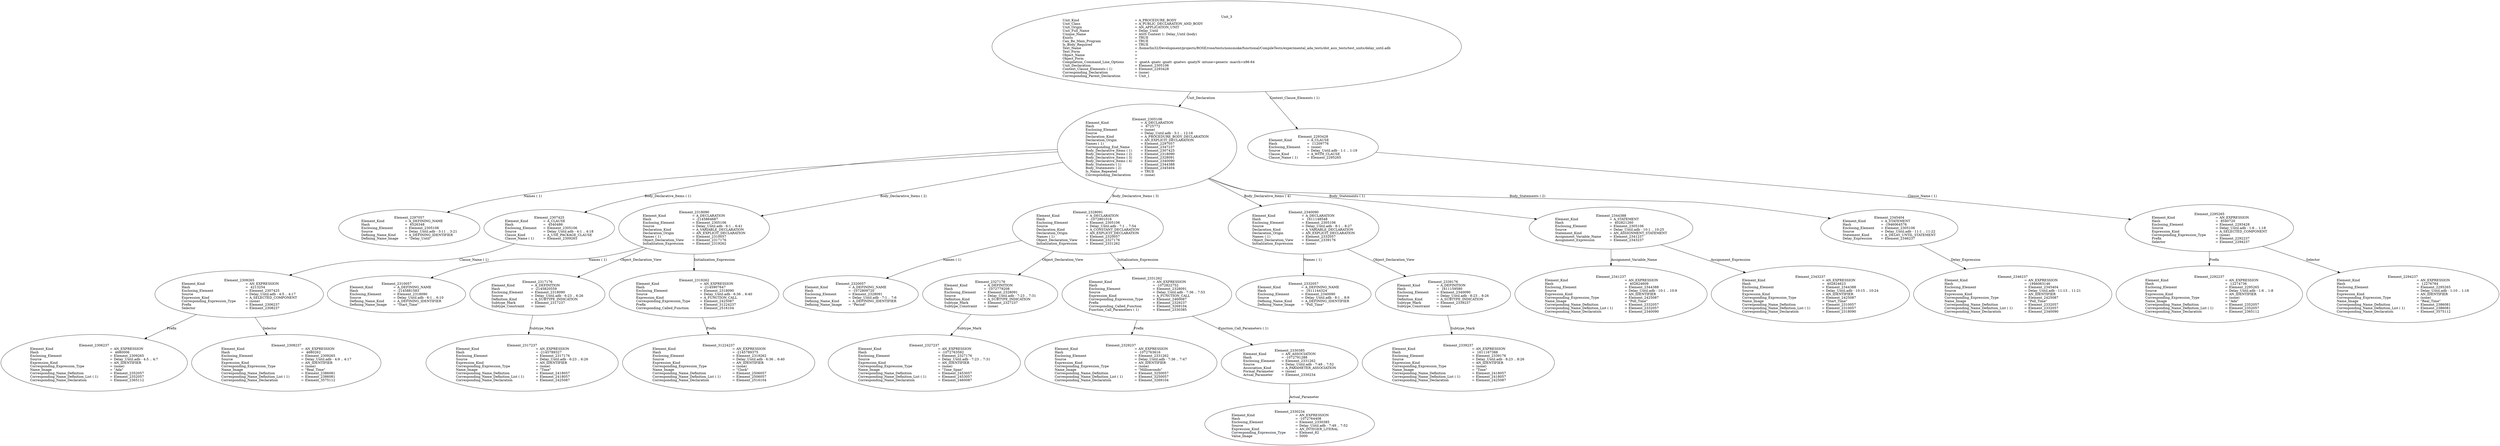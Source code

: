 digraph "/home/lin32/Development/projects/ROSE/build/autotool-default-ada-support/tests/nonsmoke/functional/CompileTests/experimental_ada_tests/dot_asis_tests/obj/delay_until.adt" {
  Unit_3 -> Element_2305106
      [ label=Unit_Declaration ];
  Unit_3 -> Element_2293428
      [ label="Context_Clause_Elements ( 1)" ];
  Unit_3
      [ label=<<TABLE BORDER="0" CELLBORDER="0" CELLSPACING="0" CELLPADDING="0"> 
          <TR><TD COLSPAN="3">Unit_3</TD></TR>
          <TR><TD ALIGN="LEFT">Unit_Kind   </TD><TD> = </TD><TD ALIGN="LEFT">A_PROCEDURE_BODY</TD></TR>
          <TR><TD ALIGN="LEFT">Unit_Class   </TD><TD> = </TD><TD ALIGN="LEFT">A_PUBLIC_DECLARATION_AND_BODY</TD></TR>
          <TR><TD ALIGN="LEFT">Unit_Origin   </TD><TD> = </TD><TD ALIGN="LEFT">AN_APPLICATION_UNIT</TD></TR>
          <TR><TD ALIGN="LEFT">Unit_Full_Name    </TD><TD> = </TD><TD ALIGN="LEFT">Delay_Until</TD></TR>
          <TR><TD ALIGN="LEFT">Unique_Name   </TD><TD> = </TD><TD ALIGN="LEFT">ASIS Context 1: Delay_Until (body)</TD></TR>
          <TR><TD ALIGN="LEFT">Exists  </TD><TD> = </TD><TD ALIGN="LEFT">TRUE</TD></TR>
          <TR><TD ALIGN="LEFT">Can_Be_Main_Program     </TD><TD> = </TD><TD ALIGN="LEFT">TRUE</TD></TR>
          <TR><TD ALIGN="LEFT">Is_Body_Required     </TD><TD> = </TD><TD ALIGN="LEFT">TRUE</TD></TR>
          <TR><TD ALIGN="LEFT">Text_Name   </TD><TD> = </TD><TD ALIGN="LEFT">/home/lin32/Development/projects/ROSE/rose/tests/nonsmoke/functional/CompileTests/experimental_ada_tests/dot_asis_tests/test_units/delay_until.adb</TD></TR>
          <TR><TD ALIGN="LEFT">Text_Form   </TD><TD> = </TD><TD ALIGN="LEFT"></TD></TR>
          <TR><TD ALIGN="LEFT">Object_Name   </TD><TD> = </TD><TD ALIGN="LEFT"></TD></TR>
          <TR><TD ALIGN="LEFT">Object_Form   </TD><TD> = </TD><TD ALIGN="LEFT"></TD></TR>
          <TR><TD ALIGN="LEFT">Compilation_Command_Line_Options         </TD><TD> = </TD><TD ALIGN="LEFT">-gnatA -gnatc -gnatt -gnatws -gnatyN -mtune=generic -march=x86-64</TD></TR>
          <TR><TD ALIGN="LEFT">Unit_Declaration     </TD><TD> = </TD><TD ALIGN="LEFT">Element_2305106</TD></TR>
          <TR><TD ALIGN="LEFT">Context_Clause_Elements ( 1)        </TD><TD> = </TD><TD ALIGN="LEFT">Element_2293428</TD></TR>
          <TR><TD ALIGN="LEFT">Corresponding_Declaration       </TD><TD> = </TD><TD ALIGN="LEFT">(none)</TD></TR>
          <TR><TD ALIGN="LEFT">Corresponding_Parent_Declaration         </TD><TD> = </TD><TD ALIGN="LEFT">Unit_1</TD></TR>
          </TABLE>> ];
  Element_2293428 -> Element_2295265
      [ label="Clause_Name ( 1)" ];
  Element_2293428
      [ label=<<TABLE BORDER="0" CELLBORDER="0" CELLSPACING="0" CELLPADDING="0"> 
          <TR><TD COLSPAN="3">Element_2293428</TD></TR>
          <TR><TD ALIGN="LEFT">Element_Kind    </TD><TD> = </TD><TD ALIGN="LEFT">A_CLAUSE</TD></TR>
          <TR><TD ALIGN="LEFT">Hash  </TD><TD> = </TD><TD ALIGN="LEFT"> 11209776</TD></TR>
          <TR><TD ALIGN="LEFT">Enclosing_Element     </TD><TD> = </TD><TD ALIGN="LEFT">(none)</TD></TR>
          <TR><TD ALIGN="LEFT">Source  </TD><TD> = </TD><TD ALIGN="LEFT">Delay_Until.adb - 1:1 .. 1:19</TD></TR>
          <TR><TD ALIGN="LEFT">Clause_Kind   </TD><TD> = </TD><TD ALIGN="LEFT">A_WITH_CLAUSE</TD></TR>
          <TR><TD ALIGN="LEFT">Clause_Name ( 1)     </TD><TD> = </TD><TD ALIGN="LEFT">Element_2295265</TD></TR>
          </TABLE>> ];
  Element_2295265 -> Element_2292237
      [ label=Prefix ];
  Element_2295265 -> Element_2294237
      [ label=Selector ];
  Element_2295265
      [ label=<<TABLE BORDER="0" CELLBORDER="0" CELLSPACING="0" CELLPADDING="0"> 
          <TR><TD COLSPAN="3">Element_2295265</TD></TR>
          <TR><TD ALIGN="LEFT">Element_Kind    </TD><TD> = </TD><TD ALIGN="LEFT">AN_EXPRESSION</TD></TR>
          <TR><TD ALIGN="LEFT">Hash  </TD><TD> = </TD><TD ALIGN="LEFT"> 8540720</TD></TR>
          <TR><TD ALIGN="LEFT">Enclosing_Element     </TD><TD> = </TD><TD ALIGN="LEFT">Element_2293428</TD></TR>
          <TR><TD ALIGN="LEFT">Source  </TD><TD> = </TD><TD ALIGN="LEFT">Delay_Until.adb - 1:6 .. 1:18</TD></TR>
          <TR><TD ALIGN="LEFT">Expression_Kind    </TD><TD> = </TD><TD ALIGN="LEFT">A_SELECTED_COMPONENT</TD></TR>
          <TR><TD ALIGN="LEFT">Corresponding_Expression_Type        </TD><TD> = </TD><TD ALIGN="LEFT">(none)</TD></TR>
          <TR><TD ALIGN="LEFT">Prefix  </TD><TD> = </TD><TD ALIGN="LEFT">Element_2292237</TD></TR>
          <TR><TD ALIGN="LEFT">Selector   </TD><TD> = </TD><TD ALIGN="LEFT">Element_2294237</TD></TR>
          </TABLE>> ];
  Element_2292237
      [ label=<<TABLE BORDER="0" CELLBORDER="0" CELLSPACING="0" CELLPADDING="0"> 
          <TR><TD COLSPAN="3">Element_2292237</TD></TR>
          <TR><TD ALIGN="LEFT">Element_Kind    </TD><TD> = </TD><TD ALIGN="LEFT">AN_EXPRESSION</TD></TR>
          <TR><TD ALIGN="LEFT">Hash  </TD><TD> = </TD><TD ALIGN="LEFT"> 12274736</TD></TR>
          <TR><TD ALIGN="LEFT">Enclosing_Element     </TD><TD> = </TD><TD ALIGN="LEFT">Element_2295265</TD></TR>
          <TR><TD ALIGN="LEFT">Source  </TD><TD> = </TD><TD ALIGN="LEFT">Delay_Until.adb - 1:6 .. 1:8</TD></TR>
          <TR><TD ALIGN="LEFT">Expression_Kind    </TD><TD> = </TD><TD ALIGN="LEFT">AN_IDENTIFIER</TD></TR>
          <TR><TD ALIGN="LEFT">Corresponding_Expression_Type        </TD><TD> = </TD><TD ALIGN="LEFT">(none)</TD></TR>
          <TR><TD ALIGN="LEFT">Name_Image   </TD><TD> = </TD><TD ALIGN="LEFT">"Ada"</TD></TR>
          <TR><TD ALIGN="LEFT">Corresponding_Name_Definition        </TD><TD> = </TD><TD ALIGN="LEFT">Element_2352057</TD></TR>
          <TR><TD ALIGN="LEFT">Corresponding_Name_Definition_List ( 1)          </TD><TD> = </TD><TD ALIGN="LEFT">Element_2352057</TD></TR>
          <TR><TD ALIGN="LEFT">Corresponding_Name_Declaration        </TD><TD> = </TD><TD ALIGN="LEFT">Element_2365112</TD></TR>
          </TABLE>> ];
  Element_2294237
      [ label=<<TABLE BORDER="0" CELLBORDER="0" CELLSPACING="0" CELLPADDING="0"> 
          <TR><TD COLSPAN="3">Element_2294237</TD></TR>
          <TR><TD ALIGN="LEFT">Element_Kind    </TD><TD> = </TD><TD ALIGN="LEFT">AN_EXPRESSION</TD></TR>
          <TR><TD ALIGN="LEFT">Hash  </TD><TD> = </TD><TD ALIGN="LEFT"> 12276784</TD></TR>
          <TR><TD ALIGN="LEFT">Enclosing_Element     </TD><TD> = </TD><TD ALIGN="LEFT">Element_2295265</TD></TR>
          <TR><TD ALIGN="LEFT">Source  </TD><TD> = </TD><TD ALIGN="LEFT">Delay_Until.adb - 1:10 .. 1:18</TD></TR>
          <TR><TD ALIGN="LEFT">Expression_Kind    </TD><TD> = </TD><TD ALIGN="LEFT">AN_IDENTIFIER</TD></TR>
          <TR><TD ALIGN="LEFT">Corresponding_Expression_Type        </TD><TD> = </TD><TD ALIGN="LEFT">(none)</TD></TR>
          <TR><TD ALIGN="LEFT">Name_Image   </TD><TD> = </TD><TD ALIGN="LEFT">"Real_Time"</TD></TR>
          <TR><TD ALIGN="LEFT">Corresponding_Name_Definition        </TD><TD> = </TD><TD ALIGN="LEFT">Element_2386081</TD></TR>
          <TR><TD ALIGN="LEFT">Corresponding_Name_Definition_List ( 1)          </TD><TD> = </TD><TD ALIGN="LEFT">Element_2386081</TD></TR>
          <TR><TD ALIGN="LEFT">Corresponding_Name_Declaration        </TD><TD> = </TD><TD ALIGN="LEFT">Element_3575112</TD></TR>
          </TABLE>> ];
  Element_2305106 -> Element_2297057
      [ label="Names ( 1)" ];
  Element_2305106 -> Element_2307425
      [ label="Body_Declarative_Items ( 1)" ];
  Element_2305106 -> Element_2318090
      [ label="Body_Declarative_Items ( 2)" ];
  Element_2305106 -> Element_2328091
      [ label="Body_Declarative_Items ( 3)" ];
  Element_2305106 -> Element_2340090
      [ label="Body_Declarative_Items ( 4)" ];
  Element_2305106 -> Element_2344388
      [ label="Body_Statements ( 1)" ];
  Element_2305106 -> Element_2345404
      [ label="Body_Statements ( 2)" ];
  Element_2305106
      [ label=<<TABLE BORDER="0" CELLBORDER="0" CELLSPACING="0" CELLPADDING="0"> 
          <TR><TD COLSPAN="3">Element_2305106</TD></TR>
          <TR><TD ALIGN="LEFT">Element_Kind    </TD><TD> = </TD><TD ALIGN="LEFT">A_DECLARATION</TD></TR>
          <TR><TD ALIGN="LEFT">Hash  </TD><TD> = </TD><TD ALIGN="LEFT"> 6725772</TD></TR>
          <TR><TD ALIGN="LEFT">Enclosing_Element     </TD><TD> = </TD><TD ALIGN="LEFT">(none)</TD></TR>
          <TR><TD ALIGN="LEFT">Source  </TD><TD> = </TD><TD ALIGN="LEFT">Delay_Until.adb - 3:1 .. 12:16</TD></TR>
          <TR><TD ALIGN="LEFT">Declaration_Kind     </TD><TD> = </TD><TD ALIGN="LEFT">A_PROCEDURE_BODY_DECLARATION</TD></TR>
          <TR><TD ALIGN="LEFT">Declaration_Origin     </TD><TD> = </TD><TD ALIGN="LEFT">AN_EXPLICIT_DECLARATION</TD></TR>
          <TR><TD ALIGN="LEFT">Names ( 1)   </TD><TD> = </TD><TD ALIGN="LEFT">Element_2297057</TD></TR>
          <TR><TD ALIGN="LEFT">Corresponding_End_Name      </TD><TD> = </TD><TD ALIGN="LEFT">Element_2347237</TD></TR>
          <TR><TD ALIGN="LEFT">Body_Declarative_Items ( 1)       </TD><TD> = </TD><TD ALIGN="LEFT">Element_2307425</TD></TR>
          <TR><TD ALIGN="LEFT">Body_Declarative_Items ( 2)       </TD><TD> = </TD><TD ALIGN="LEFT">Element_2318090</TD></TR>
          <TR><TD ALIGN="LEFT">Body_Declarative_Items ( 3)       </TD><TD> = </TD><TD ALIGN="LEFT">Element_2328091</TD></TR>
          <TR><TD ALIGN="LEFT">Body_Declarative_Items ( 4)       </TD><TD> = </TD><TD ALIGN="LEFT">Element_2340090</TD></TR>
          <TR><TD ALIGN="LEFT">Body_Statements ( 1)      </TD><TD> = </TD><TD ALIGN="LEFT">Element_2344388</TD></TR>
          <TR><TD ALIGN="LEFT">Body_Statements ( 2)      </TD><TD> = </TD><TD ALIGN="LEFT">Element_2345404</TD></TR>
          <TR><TD ALIGN="LEFT">Is_Name_Repeated     </TD><TD> = </TD><TD ALIGN="LEFT">TRUE</TD></TR>
          <TR><TD ALIGN="LEFT">Corresponding_Declaration       </TD><TD> = </TD><TD ALIGN="LEFT">(none)</TD></TR>
          </TABLE>> ];
  Element_2297057
      [ label=<<TABLE BORDER="0" CELLBORDER="0" CELLSPACING="0" CELLPADDING="0"> 
          <TR><TD COLSPAN="3">Element_2297057</TD></TR>
          <TR><TD ALIGN="LEFT">Element_Kind    </TD><TD> = </TD><TD ALIGN="LEFT">A_DEFINING_NAME</TD></TR>
          <TR><TD ALIGN="LEFT">Hash  </TD><TD> = </TD><TD ALIGN="LEFT"> 6526348</TD></TR>
          <TR><TD ALIGN="LEFT">Enclosing_Element     </TD><TD> = </TD><TD ALIGN="LEFT">Element_2305106</TD></TR>
          <TR><TD ALIGN="LEFT">Source  </TD><TD> = </TD><TD ALIGN="LEFT">Delay_Until.adb - 3:11 .. 3:21</TD></TR>
          <TR><TD ALIGN="LEFT">Defining_Name_Kind     </TD><TD> = </TD><TD ALIGN="LEFT">A_DEFINING_IDENTIFIER</TD></TR>
          <TR><TD ALIGN="LEFT">Defining_Name_Image     </TD><TD> = </TD><TD ALIGN="LEFT">"Delay_Until"</TD></TR>
          </TABLE>> ];
  Element_2307425 -> Element_2309265
      [ label="Clause_Name ( 1)" ];
  Element_2307425
      [ label=<<TABLE BORDER="0" CELLBORDER="0" CELLSPACING="0" CELLPADDING="0"> 
          <TR><TD COLSPAN="3">Element_2307425</TD></TR>
          <TR><TD ALIGN="LEFT">Element_Kind    </TD><TD> = </TD><TD ALIGN="LEFT">A_CLAUSE</TD></TR>
          <TR><TD ALIGN="LEFT">Hash  </TD><TD> = </TD><TD ALIGN="LEFT"> 4540486</TD></TR>
          <TR><TD ALIGN="LEFT">Enclosing_Element     </TD><TD> = </TD><TD ALIGN="LEFT">Element_2305106</TD></TR>
          <TR><TD ALIGN="LEFT">Source  </TD><TD> = </TD><TD ALIGN="LEFT">Delay_Until.adb - 4:1 .. 4:18</TD></TR>
          <TR><TD ALIGN="LEFT">Clause_Kind   </TD><TD> = </TD><TD ALIGN="LEFT">A_USE_PACKAGE_CLAUSE</TD></TR>
          <TR><TD ALIGN="LEFT">Clause_Name ( 1)     </TD><TD> = </TD><TD ALIGN="LEFT">Element_2309265</TD></TR>
          </TABLE>> ];
  Element_2309265 -> Element_2306237
      [ label=Prefix ];
  Element_2309265 -> Element_2308237
      [ label=Selector ];
  Element_2309265
      [ label=<<TABLE BORDER="0" CELLBORDER="0" CELLSPACING="0" CELLPADDING="0"> 
          <TR><TD COLSPAN="3">Element_2309265</TD></TR>
          <TR><TD ALIGN="LEFT">Element_Kind    </TD><TD> = </TD><TD ALIGN="LEFT">AN_EXPRESSION</TD></TR>
          <TR><TD ALIGN="LEFT">Hash  </TD><TD> = </TD><TD ALIGN="LEFT"> 4213254</TD></TR>
          <TR><TD ALIGN="LEFT">Enclosing_Element     </TD><TD> = </TD><TD ALIGN="LEFT">Element_2307425</TD></TR>
          <TR><TD ALIGN="LEFT">Source  </TD><TD> = </TD><TD ALIGN="LEFT">Delay_Until.adb - 4:5 .. 4:17</TD></TR>
          <TR><TD ALIGN="LEFT">Expression_Kind    </TD><TD> = </TD><TD ALIGN="LEFT">A_SELECTED_COMPONENT</TD></TR>
          <TR><TD ALIGN="LEFT">Corresponding_Expression_Type        </TD><TD> = </TD><TD ALIGN="LEFT">(none)</TD></TR>
          <TR><TD ALIGN="LEFT">Prefix  </TD><TD> = </TD><TD ALIGN="LEFT">Element_2306237</TD></TR>
          <TR><TD ALIGN="LEFT">Selector   </TD><TD> = </TD><TD ALIGN="LEFT">Element_2308237</TD></TR>
          </TABLE>> ];
  Element_2306237
      [ label=<<TABLE BORDER="0" CELLBORDER="0" CELLSPACING="0" CELLPADDING="0"> 
          <TR><TD COLSPAN="3">Element_2306237</TD></TR>
          <TR><TD ALIGN="LEFT">Element_Kind    </TD><TD> = </TD><TD ALIGN="LEFT">AN_EXPRESSION</TD></TR>
          <TR><TD ALIGN="LEFT">Hash  </TD><TD> = </TD><TD ALIGN="LEFT"> 4680006</TD></TR>
          <TR><TD ALIGN="LEFT">Enclosing_Element     </TD><TD> = </TD><TD ALIGN="LEFT">Element_2309265</TD></TR>
          <TR><TD ALIGN="LEFT">Source  </TD><TD> = </TD><TD ALIGN="LEFT">Delay_Until.adb - 4:5 .. 4:7</TD></TR>
          <TR><TD ALIGN="LEFT">Expression_Kind    </TD><TD> = </TD><TD ALIGN="LEFT">AN_IDENTIFIER</TD></TR>
          <TR><TD ALIGN="LEFT">Corresponding_Expression_Type        </TD><TD> = </TD><TD ALIGN="LEFT">(none)</TD></TR>
          <TR><TD ALIGN="LEFT">Name_Image   </TD><TD> = </TD><TD ALIGN="LEFT">"Ada"</TD></TR>
          <TR><TD ALIGN="LEFT">Corresponding_Name_Definition        </TD><TD> = </TD><TD ALIGN="LEFT">Element_2352057</TD></TR>
          <TR><TD ALIGN="LEFT">Corresponding_Name_Definition_List ( 1)          </TD><TD> = </TD><TD ALIGN="LEFT">Element_2352057</TD></TR>
          <TR><TD ALIGN="LEFT">Corresponding_Name_Declaration        </TD><TD> = </TD><TD ALIGN="LEFT">Element_2365112</TD></TR>
          </TABLE>> ];
  Element_2308237
      [ label=<<TABLE BORDER="0" CELLBORDER="0" CELLSPACING="0" CELLPADDING="0"> 
          <TR><TD COLSPAN="3">Element_2308237</TD></TR>
          <TR><TD ALIGN="LEFT">Element_Kind    </TD><TD> = </TD><TD ALIGN="LEFT">AN_EXPRESSION</TD></TR>
          <TR><TD ALIGN="LEFT">Hash  </TD><TD> = </TD><TD ALIGN="LEFT"> 4680262</TD></TR>
          <TR><TD ALIGN="LEFT">Enclosing_Element     </TD><TD> = </TD><TD ALIGN="LEFT">Element_2309265</TD></TR>
          <TR><TD ALIGN="LEFT">Source  </TD><TD> = </TD><TD ALIGN="LEFT">Delay_Until.adb - 4:9 .. 4:17</TD></TR>
          <TR><TD ALIGN="LEFT">Expression_Kind    </TD><TD> = </TD><TD ALIGN="LEFT">AN_IDENTIFIER</TD></TR>
          <TR><TD ALIGN="LEFT">Corresponding_Expression_Type        </TD><TD> = </TD><TD ALIGN="LEFT">(none)</TD></TR>
          <TR><TD ALIGN="LEFT">Name_Image   </TD><TD> = </TD><TD ALIGN="LEFT">"Real_Time"</TD></TR>
          <TR><TD ALIGN="LEFT">Corresponding_Name_Definition        </TD><TD> = </TD><TD ALIGN="LEFT">Element_2386081</TD></TR>
          <TR><TD ALIGN="LEFT">Corresponding_Name_Definition_List ( 1)          </TD><TD> = </TD><TD ALIGN="LEFT">Element_2386081</TD></TR>
          <TR><TD ALIGN="LEFT">Corresponding_Name_Declaration        </TD><TD> = </TD><TD ALIGN="LEFT">Element_3575112</TD></TR>
          </TABLE>> ];
  Element_2318090 -> Element_2310057
      [ label="Names ( 1)" ];
  Element_2318090 -> Element_2317176
      [ label=Object_Declaration_View ];
  Element_2318090 -> Element_2319262
      [ label=Initialization_Expression ];
  Element_2318090
      [ label=<<TABLE BORDER="0" CELLBORDER="0" CELLSPACING="0" CELLPADDING="0"> 
          <TR><TD COLSPAN="3">Element_2318090</TD></TR>
          <TR><TD ALIGN="LEFT">Element_Kind    </TD><TD> = </TD><TD ALIGN="LEFT">A_DECLARATION</TD></TR>
          <TR><TD ALIGN="LEFT">Hash  </TD><TD> = </TD><TD ALIGN="LEFT">-2145864687</TD></TR>
          <TR><TD ALIGN="LEFT">Enclosing_Element     </TD><TD> = </TD><TD ALIGN="LEFT">Element_2305106</TD></TR>
          <TR><TD ALIGN="LEFT">Source  </TD><TD> = </TD><TD ALIGN="LEFT">Delay_Until.adb - 6:1 .. 6:41</TD></TR>
          <TR><TD ALIGN="LEFT">Declaration_Kind     </TD><TD> = </TD><TD ALIGN="LEFT">A_VARIABLE_DECLARATION</TD></TR>
          <TR><TD ALIGN="LEFT">Declaration_Origin     </TD><TD> = </TD><TD ALIGN="LEFT">AN_EXPLICIT_DECLARATION</TD></TR>
          <TR><TD ALIGN="LEFT">Names ( 1)   </TD><TD> = </TD><TD ALIGN="LEFT">Element_2310057</TD></TR>
          <TR><TD ALIGN="LEFT">Object_Declaration_View      </TD><TD> = </TD><TD ALIGN="LEFT">Element_2317176</TD></TR>
          <TR><TD ALIGN="LEFT">Initialization_Expression       </TD><TD> = </TD><TD ALIGN="LEFT">Element_2319262</TD></TR>
          </TABLE>> ];
  Element_2310057
      [ label=<<TABLE BORDER="0" CELLBORDER="0" CELLSPACING="0" CELLPADDING="0"> 
          <TR><TD COLSPAN="3">Element_2310057</TD></TR>
          <TR><TD ALIGN="LEFT">Element_Kind    </TD><TD> = </TD><TD ALIGN="LEFT">A_DEFINING_NAME</TD></TR>
          <TR><TD ALIGN="LEFT">Hash  </TD><TD> = </TD><TD ALIGN="LEFT">-2145881583</TD></TR>
          <TR><TD ALIGN="LEFT">Enclosing_Element     </TD><TD> = </TD><TD ALIGN="LEFT">Element_2318090</TD></TR>
          <TR><TD ALIGN="LEFT">Source  </TD><TD> = </TD><TD ALIGN="LEFT">Delay_Until.adb - 6:1 .. 6:10</TD></TR>
          <TR><TD ALIGN="LEFT">Defining_Name_Kind     </TD><TD> = </TD><TD ALIGN="LEFT">A_DEFINING_IDENTIFIER</TD></TR>
          <TR><TD ALIGN="LEFT">Defining_Name_Image     </TD><TD> = </TD><TD ALIGN="LEFT">"Start_Time"</TD></TR>
          </TABLE>> ];
  Element_2317176 -> Element_2317237
      [ label=Subtype_Mark ];
  Element_2317176
      [ label=<<TABLE BORDER="0" CELLBORDER="0" CELLSPACING="0" CELLPADDING="0"> 
          <TR><TD COLSPAN="3">Element_2317176</TD></TR>
          <TR><TD ALIGN="LEFT">Element_Kind    </TD><TD> = </TD><TD ALIGN="LEFT">A_DEFINITION</TD></TR>
          <TR><TD ALIGN="LEFT">Hash  </TD><TD> = </TD><TD ALIGN="LEFT">-2145820559</TD></TR>
          <TR><TD ALIGN="LEFT">Enclosing_Element     </TD><TD> = </TD><TD ALIGN="LEFT">Element_2318090</TD></TR>
          <TR><TD ALIGN="LEFT">Source  </TD><TD> = </TD><TD ALIGN="LEFT">Delay_Until.adb - 6:23 .. 6:26</TD></TR>
          <TR><TD ALIGN="LEFT">Definition_Kind    </TD><TD> = </TD><TD ALIGN="LEFT">A_SUBTYPE_INDICATION</TD></TR>
          <TR><TD ALIGN="LEFT">Subtype_Mark    </TD><TD> = </TD><TD ALIGN="LEFT">Element_2317237</TD></TR>
          <TR><TD ALIGN="LEFT">Subtype_Constraint     </TD><TD> = </TD><TD ALIGN="LEFT">(none)</TD></TR>
          </TABLE>> ];
  Element_2317237
      [ label=<<TABLE BORDER="0" CELLBORDER="0" CELLSPACING="0" CELLPADDING="0"> 
          <TR><TD COLSPAN="3">Element_2317237</TD></TR>
          <TR><TD ALIGN="LEFT">Element_Kind    </TD><TD> = </TD><TD ALIGN="LEFT">AN_EXPRESSION</TD></TR>
          <TR><TD ALIGN="LEFT">Hash  </TD><TD> = </TD><TD ALIGN="LEFT">-2145789327</TD></TR>
          <TR><TD ALIGN="LEFT">Enclosing_Element     </TD><TD> = </TD><TD ALIGN="LEFT">Element_2317176</TD></TR>
          <TR><TD ALIGN="LEFT">Source  </TD><TD> = </TD><TD ALIGN="LEFT">Delay_Until.adb - 6:23 .. 6:26</TD></TR>
          <TR><TD ALIGN="LEFT">Expression_Kind    </TD><TD> = </TD><TD ALIGN="LEFT">AN_IDENTIFIER</TD></TR>
          <TR><TD ALIGN="LEFT">Corresponding_Expression_Type        </TD><TD> = </TD><TD ALIGN="LEFT">(none)</TD></TR>
          <TR><TD ALIGN="LEFT">Name_Image   </TD><TD> = </TD><TD ALIGN="LEFT">"Time"</TD></TR>
          <TR><TD ALIGN="LEFT">Corresponding_Name_Definition        </TD><TD> = </TD><TD ALIGN="LEFT">Element_2418057</TD></TR>
          <TR><TD ALIGN="LEFT">Corresponding_Name_Definition_List ( 1)          </TD><TD> = </TD><TD ALIGN="LEFT">Element_2418057</TD></TR>
          <TR><TD ALIGN="LEFT">Corresponding_Name_Declaration        </TD><TD> = </TD><TD ALIGN="LEFT">Element_2425087</TD></TR>
          </TABLE>> ];
  Element_2319262 -> Element_31224237
      [ label=Prefix ];
  Element_2319262
      [ label=<<TABLE BORDER="0" CELLBORDER="0" CELLSPACING="0" CELLPADDING="0"> 
          <TR><TD COLSPAN="3">Element_2319262</TD></TR>
          <TR><TD ALIGN="LEFT">Element_Kind    </TD><TD> = </TD><TD ALIGN="LEFT">AN_EXPRESSION</TD></TR>
          <TR><TD ALIGN="LEFT">Hash  </TD><TD> = </TD><TD ALIGN="LEFT">-2145907647</TD></TR>
          <TR><TD ALIGN="LEFT">Enclosing_Element     </TD><TD> = </TD><TD ALIGN="LEFT">Element_2318090</TD></TR>
          <TR><TD ALIGN="LEFT">Source  </TD><TD> = </TD><TD ALIGN="LEFT">Delay_Until.adb - 6:36 .. 6:40</TD></TR>
          <TR><TD ALIGN="LEFT">Expression_Kind    </TD><TD> = </TD><TD ALIGN="LEFT">A_FUNCTION_CALL</TD></TR>
          <TR><TD ALIGN="LEFT">Corresponding_Expression_Type        </TD><TD> = </TD><TD ALIGN="LEFT">Element_2425087</TD></TR>
          <TR><TD ALIGN="LEFT">Prefix  </TD><TD> = </TD><TD ALIGN="LEFT">Element_31224237</TD></TR>
          <TR><TD ALIGN="LEFT">Corresponding_Called_Function        </TD><TD> = </TD><TD ALIGN="LEFT">Element_2516104</TD></TR>
          </TABLE>> ];
  Element_31224237
      [ label=<<TABLE BORDER="0" CELLBORDER="0" CELLSPACING="0" CELLPADDING="0"> 
          <TR><TD COLSPAN="3">Element_31224237</TD></TR>
          <TR><TD ALIGN="LEFT">Element_Kind    </TD><TD> = </TD><TD ALIGN="LEFT">AN_EXPRESSION</TD></TR>
          <TR><TD ALIGN="LEFT">Hash  </TD><TD> = </TD><TD ALIGN="LEFT">-2145789375</TD></TR>
          <TR><TD ALIGN="LEFT">Enclosing_Element     </TD><TD> = </TD><TD ALIGN="LEFT">Element_2319262</TD></TR>
          <TR><TD ALIGN="LEFT">Source  </TD><TD> = </TD><TD ALIGN="LEFT">Delay_Until.adb - 6:36 .. 6:40</TD></TR>
          <TR><TD ALIGN="LEFT">Expression_Kind    </TD><TD> = </TD><TD ALIGN="LEFT">AN_IDENTIFIER</TD></TR>
          <TR><TD ALIGN="LEFT">Corresponding_Expression_Type        </TD><TD> = </TD><TD ALIGN="LEFT">(none)</TD></TR>
          <TR><TD ALIGN="LEFT">Name_Image   </TD><TD> = </TD><TD ALIGN="LEFT">"Clock"</TD></TR>
          <TR><TD ALIGN="LEFT">Corresponding_Name_Definition        </TD><TD> = </TD><TD ALIGN="LEFT">Element_2506057</TD></TR>
          <TR><TD ALIGN="LEFT">Corresponding_Name_Definition_List ( 1)          </TD><TD> = </TD><TD ALIGN="LEFT">Element_2506057</TD></TR>
          <TR><TD ALIGN="LEFT">Corresponding_Name_Declaration        </TD><TD> = </TD><TD ALIGN="LEFT">Element_2516104</TD></TR>
          </TABLE>> ];
  Element_2328091 -> Element_2320057
      [ label="Names ( 1)" ];
  Element_2328091 -> Element_2327176
      [ label=Object_Declaration_View ];
  Element_2328091 -> Element_2331262
      [ label=Initialization_Expression ];
  Element_2328091
      [ label=<<TABLE BORDER="0" CELLBORDER="0" CELLSPACING="0" CELLPADDING="0"> 
          <TR><TD COLSPAN="3">Element_2328091</TD></TR>
          <TR><TD ALIGN="LEFT">Element_Kind    </TD><TD> = </TD><TD ALIGN="LEFT">A_DECLARATION</TD></TR>
          <TR><TD ALIGN="LEFT">Hash  </TD><TD> = </TD><TD ALIGN="LEFT">-1072801016</TD></TR>
          <TR><TD ALIGN="LEFT">Enclosing_Element     </TD><TD> = </TD><TD ALIGN="LEFT">Element_2305106</TD></TR>
          <TR><TD ALIGN="LEFT">Source  </TD><TD> = </TD><TD ALIGN="LEFT">Delay_Until.adb - 7:1 .. 7:54</TD></TR>
          <TR><TD ALIGN="LEFT">Declaration_Kind     </TD><TD> = </TD><TD ALIGN="LEFT">A_CONSTANT_DECLARATION</TD></TR>
          <TR><TD ALIGN="LEFT">Declaration_Origin     </TD><TD> = </TD><TD ALIGN="LEFT">AN_EXPLICIT_DECLARATION</TD></TR>
          <TR><TD ALIGN="LEFT">Names ( 1)   </TD><TD> = </TD><TD ALIGN="LEFT">Element_2320057</TD></TR>
          <TR><TD ALIGN="LEFT">Object_Declaration_View      </TD><TD> = </TD><TD ALIGN="LEFT">Element_2327176</TD></TR>
          <TR><TD ALIGN="LEFT">Initialization_Expression       </TD><TD> = </TD><TD ALIGN="LEFT">Element_2331262</TD></TR>
          </TABLE>> ];
  Element_2320057
      [ label=<<TABLE BORDER="0" CELLBORDER="0" CELLSPACING="0" CELLPADDING="0"> 
          <TR><TD COLSPAN="3">Element_2320057</TD></TR>
          <TR><TD ALIGN="LEFT">Element_Kind    </TD><TD> = </TD><TD ALIGN="LEFT">A_DEFINING_NAME</TD></TR>
          <TR><TD ALIGN="LEFT">Hash  </TD><TD> = </TD><TD ALIGN="LEFT">-1072809720</TD></TR>
          <TR><TD ALIGN="LEFT">Enclosing_Element     </TD><TD> = </TD><TD ALIGN="LEFT">Element_2328091</TD></TR>
          <TR><TD ALIGN="LEFT">Source  </TD><TD> = </TD><TD ALIGN="LEFT">Delay_Until.adb - 7:1 .. 7:6</TD></TR>
          <TR><TD ALIGN="LEFT">Defining_Name_Kind     </TD><TD> = </TD><TD ALIGN="LEFT">A_DEFINING_IDENTIFIER</TD></TR>
          <TR><TD ALIGN="LEFT">Defining_Name_Image     </TD><TD> = </TD><TD ALIGN="LEFT">"Period"</TD></TR>
          </TABLE>> ];
  Element_2327176 -> Element_2327237
      [ label=Subtype_Mark ];
  Element_2327176
      [ label=<<TABLE BORDER="0" CELLBORDER="0" CELLSPACING="0" CELLPADDING="0"> 
          <TR><TD COLSPAN="3">Element_2327176</TD></TR>
          <TR><TD ALIGN="LEFT">Element_Kind    </TD><TD> = </TD><TD ALIGN="LEFT">A_DEFINITION</TD></TR>
          <TR><TD ALIGN="LEFT">Hash  </TD><TD> = </TD><TD ALIGN="LEFT">-1072779208</TD></TR>
          <TR><TD ALIGN="LEFT">Enclosing_Element     </TD><TD> = </TD><TD ALIGN="LEFT">Element_2328091</TD></TR>
          <TR><TD ALIGN="LEFT">Source  </TD><TD> = </TD><TD ALIGN="LEFT">Delay_Until.adb - 7:23 .. 7:31</TD></TR>
          <TR><TD ALIGN="LEFT">Definition_Kind    </TD><TD> = </TD><TD ALIGN="LEFT">A_SUBTYPE_INDICATION</TD></TR>
          <TR><TD ALIGN="LEFT">Subtype_Mark    </TD><TD> = </TD><TD ALIGN="LEFT">Element_2327237</TD></TR>
          <TR><TD ALIGN="LEFT">Subtype_Constraint     </TD><TD> = </TD><TD ALIGN="LEFT">(none)</TD></TR>
          </TABLE>> ];
  Element_2327237
      [ label=<<TABLE BORDER="0" CELLBORDER="0" CELLSPACING="0" CELLPADDING="0"> 
          <TR><TD COLSPAN="3">Element_2327237</TD></TR>
          <TR><TD ALIGN="LEFT">Element_Kind    </TD><TD> = </TD><TD ALIGN="LEFT">AN_EXPRESSION</TD></TR>
          <TR><TD ALIGN="LEFT">Hash  </TD><TD> = </TD><TD ALIGN="LEFT">-1072763592</TD></TR>
          <TR><TD ALIGN="LEFT">Enclosing_Element     </TD><TD> = </TD><TD ALIGN="LEFT">Element_2327176</TD></TR>
          <TR><TD ALIGN="LEFT">Source  </TD><TD> = </TD><TD ALIGN="LEFT">Delay_Until.adb - 7:23 .. 7:31</TD></TR>
          <TR><TD ALIGN="LEFT">Expression_Kind    </TD><TD> = </TD><TD ALIGN="LEFT">AN_IDENTIFIER</TD></TR>
          <TR><TD ALIGN="LEFT">Corresponding_Expression_Type        </TD><TD> = </TD><TD ALIGN="LEFT">(none)</TD></TR>
          <TR><TD ALIGN="LEFT">Name_Image   </TD><TD> = </TD><TD ALIGN="LEFT">"Time_Span"</TD></TR>
          <TR><TD ALIGN="LEFT">Corresponding_Name_Definition        </TD><TD> = </TD><TD ALIGN="LEFT">Element_2453057</TD></TR>
          <TR><TD ALIGN="LEFT">Corresponding_Name_Definition_List ( 1)          </TD><TD> = </TD><TD ALIGN="LEFT">Element_2453057</TD></TR>
          <TR><TD ALIGN="LEFT">Corresponding_Name_Declaration        </TD><TD> = </TD><TD ALIGN="LEFT">Element_2460087</TD></TR>
          </TABLE>> ];
  Element_2331262 -> Element_2329237
      [ label=Prefix ];
  Element_2331262 -> Element_2330385
      [ label="Function_Call_Parameters ( 1)" ];
  Element_2331262
      [ label=<<TABLE BORDER="0" CELLBORDER="0" CELLSPACING="0" CELLPADDING="0"> 
          <TR><TD COLSPAN="3">Element_2331262</TD></TR>
          <TR><TD ALIGN="LEFT">Element_Kind    </TD><TD> = </TD><TD ALIGN="LEFT">AN_EXPRESSION</TD></TR>
          <TR><TD ALIGN="LEFT">Hash  </TD><TD> = </TD><TD ALIGN="LEFT">-1072822752</TD></TR>
          <TR><TD ALIGN="LEFT">Enclosing_Element     </TD><TD> = </TD><TD ALIGN="LEFT">Element_2328091</TD></TR>
          <TR><TD ALIGN="LEFT">Source  </TD><TD> = </TD><TD ALIGN="LEFT">Delay_Until.adb - 7:36 .. 7:53</TD></TR>
          <TR><TD ALIGN="LEFT">Expression_Kind    </TD><TD> = </TD><TD ALIGN="LEFT">A_FUNCTION_CALL</TD></TR>
          <TR><TD ALIGN="LEFT">Corresponding_Expression_Type        </TD><TD> = </TD><TD ALIGN="LEFT">Element_2460087</TD></TR>
          <TR><TD ALIGN="LEFT">Prefix  </TD><TD> = </TD><TD ALIGN="LEFT">Element_2329237</TD></TR>
          <TR><TD ALIGN="LEFT">Corresponding_Called_Function        </TD><TD> = </TD><TD ALIGN="LEFT">Element_3269104</TD></TR>
          <TR><TD ALIGN="LEFT">Function_Call_Parameters ( 1)        </TD><TD> = </TD><TD ALIGN="LEFT">Element_2330385</TD></TR>
          </TABLE>> ];
  Element_2329237
      [ label=<<TABLE BORDER="0" CELLBORDER="0" CELLSPACING="0" CELLPADDING="0"> 
          <TR><TD COLSPAN="3">Element_2329237</TD></TR>
          <TR><TD ALIGN="LEFT">Element_Kind    </TD><TD> = </TD><TD ALIGN="LEFT">AN_EXPRESSION</TD></TR>
          <TR><TD ALIGN="LEFT">Hash  </TD><TD> = </TD><TD ALIGN="LEFT">-1072763616</TD></TR>
          <TR><TD ALIGN="LEFT">Enclosing_Element     </TD><TD> = </TD><TD ALIGN="LEFT">Element_2331262</TD></TR>
          <TR><TD ALIGN="LEFT">Source  </TD><TD> = </TD><TD ALIGN="LEFT">Delay_Until.adb - 7:36 .. 7:47</TD></TR>
          <TR><TD ALIGN="LEFT">Expression_Kind    </TD><TD> = </TD><TD ALIGN="LEFT">AN_IDENTIFIER</TD></TR>
          <TR><TD ALIGN="LEFT">Corresponding_Expression_Type        </TD><TD> = </TD><TD ALIGN="LEFT">(none)</TD></TR>
          <TR><TD ALIGN="LEFT">Name_Image   </TD><TD> = </TD><TD ALIGN="LEFT">"Milliseconds"</TD></TR>
          <TR><TD ALIGN="LEFT">Corresponding_Name_Definition        </TD><TD> = </TD><TD ALIGN="LEFT">Element_3250057</TD></TR>
          <TR><TD ALIGN="LEFT">Corresponding_Name_Definition_List ( 1)          </TD><TD> = </TD><TD ALIGN="LEFT">Element_3250057</TD></TR>
          <TR><TD ALIGN="LEFT">Corresponding_Name_Declaration        </TD><TD> = </TD><TD ALIGN="LEFT">Element_3269104</TD></TR>
          </TABLE>> ];
  Element_2330385 -> Element_2330234
      [ label=Actual_Parameter ];
  Element_2330385
      [ label=<<TABLE BORDER="0" CELLBORDER="0" CELLSPACING="0" CELLPADDING="0"> 
          <TR><TD COLSPAN="3">Element_2330385</TD></TR>
          <TR><TD ALIGN="LEFT">Element_Kind    </TD><TD> = </TD><TD ALIGN="LEFT">AN_ASSOCIATION</TD></TR>
          <TR><TD ALIGN="LEFT">Hash  </TD><TD> = </TD><TD ALIGN="LEFT">-1072791288</TD></TR>
          <TR><TD ALIGN="LEFT">Enclosing_Element     </TD><TD> = </TD><TD ALIGN="LEFT">Element_2331262</TD></TR>
          <TR><TD ALIGN="LEFT">Source  </TD><TD> = </TD><TD ALIGN="LEFT">Delay_Until.adb - 7:49 .. 7:52</TD></TR>
          <TR><TD ALIGN="LEFT">Association_Kind     </TD><TD> = </TD><TD ALIGN="LEFT">A_PARAMETER_ASSOCIATION</TD></TR>
          <TR><TD ALIGN="LEFT">Formal_Parameter     </TD><TD> = </TD><TD ALIGN="LEFT">(none)</TD></TR>
          <TR><TD ALIGN="LEFT">Actual_Parameter     </TD><TD> = </TD><TD ALIGN="LEFT">Element_2330234</TD></TR>
          </TABLE>> ];
  Element_2330234
      [ label=<<TABLE BORDER="0" CELLBORDER="0" CELLSPACING="0" CELLPADDING="0"> 
          <TR><TD COLSPAN="3">Element_2330234</TD></TR>
          <TR><TD ALIGN="LEFT">Element_Kind    </TD><TD> = </TD><TD ALIGN="LEFT">AN_EXPRESSION</TD></TR>
          <TR><TD ALIGN="LEFT">Hash  </TD><TD> = </TD><TD ALIGN="LEFT">-1072764408</TD></TR>
          <TR><TD ALIGN="LEFT">Enclosing_Element     </TD><TD> = </TD><TD ALIGN="LEFT">Element_2330385</TD></TR>
          <TR><TD ALIGN="LEFT">Source  </TD><TD> = </TD><TD ALIGN="LEFT">Delay_Until.adb - 7:49 .. 7:52</TD></TR>
          <TR><TD ALIGN="LEFT">Expression_Kind    </TD><TD> = </TD><TD ALIGN="LEFT">AN_INTEGER_LITERAL</TD></TR>
          <TR><TD ALIGN="LEFT">Corresponding_Expression_Type        </TD><TD> = </TD><TD ALIGN="LEFT">Element_82</TD></TR>
          <TR><TD ALIGN="LEFT">Value_Image   </TD><TD> = </TD><TD ALIGN="LEFT">5000</TD></TR>
          </TABLE>> ];
  Element_2340090 -> Element_2332057
      [ label="Names ( 1)" ];
  Element_2340090 -> Element_2339176
      [ label=Object_Declaration_View ];
  Element_2340090
      [ label=<<TABLE BORDER="0" CELLBORDER="0" CELLSPACING="0" CELLPADDING="0"> 
          <TR><TD COLSPAN="3">Element_2340090</TD></TR>
          <TR><TD ALIGN="LEFT">Element_Kind    </TD><TD> = </TD><TD ALIGN="LEFT">A_DECLARATION</TD></TR>
          <TR><TD ALIGN="LEFT">Hash  </TD><TD> = </TD><TD ALIGN="LEFT"> 1611148548</TD></TR>
          <TR><TD ALIGN="LEFT">Enclosing_Element     </TD><TD> = </TD><TD ALIGN="LEFT">Element_2305106</TD></TR>
          <TR><TD ALIGN="LEFT">Source  </TD><TD> = </TD><TD ALIGN="LEFT">Delay_Until.adb - 8:1 .. 8:27</TD></TR>
          <TR><TD ALIGN="LEFT">Declaration_Kind     </TD><TD> = </TD><TD ALIGN="LEFT">A_VARIABLE_DECLARATION</TD></TR>
          <TR><TD ALIGN="LEFT">Declaration_Origin     </TD><TD> = </TD><TD ALIGN="LEFT">AN_EXPLICIT_DECLARATION</TD></TR>
          <TR><TD ALIGN="LEFT">Names ( 1)   </TD><TD> = </TD><TD ALIGN="LEFT">Element_2332057</TD></TR>
          <TR><TD ALIGN="LEFT">Object_Declaration_View      </TD><TD> = </TD><TD ALIGN="LEFT">Element_2339176</TD></TR>
          <TR><TD ALIGN="LEFT">Initialization_Expression       </TD><TD> = </TD><TD ALIGN="LEFT">(none)</TD></TR>
          </TABLE>> ];
  Element_2332057
      [ label=<<TABLE BORDER="0" CELLBORDER="0" CELLSPACING="0" CELLPADDING="0"> 
          <TR><TD COLSPAN="3">Element_2332057</TD></TR>
          <TR><TD ALIGN="LEFT">Element_Kind    </TD><TD> = </TD><TD ALIGN="LEFT">A_DEFINING_NAME</TD></TR>
          <TR><TD ALIGN="LEFT">Hash  </TD><TD> = </TD><TD ALIGN="LEFT"> 1611144324</TD></TR>
          <TR><TD ALIGN="LEFT">Enclosing_Element     </TD><TD> = </TD><TD ALIGN="LEFT">Element_2340090</TD></TR>
          <TR><TD ALIGN="LEFT">Source  </TD><TD> = </TD><TD ALIGN="LEFT">Delay_Until.adb - 8:1 .. 8:9</TD></TR>
          <TR><TD ALIGN="LEFT">Defining_Name_Kind     </TD><TD> = </TD><TD ALIGN="LEFT">A_DEFINING_IDENTIFIER</TD></TR>
          <TR><TD ALIGN="LEFT">Defining_Name_Image     </TD><TD> = </TD><TD ALIGN="LEFT">"Poll_Time"</TD></TR>
          </TABLE>> ];
  Element_2339176 -> Element_2339237
      [ label=Subtype_Mark ];
  Element_2339176
      [ label=<<TABLE BORDER="0" CELLBORDER="0" CELLSPACING="0" CELLPADDING="0"> 
          <TR><TD COLSPAN="3">Element_2339176</TD></TR>
          <TR><TD ALIGN="LEFT">Element_Kind    </TD><TD> = </TD><TD ALIGN="LEFT">A_DEFINITION</TD></TR>
          <TR><TD ALIGN="LEFT">Hash  </TD><TD> = </TD><TD ALIGN="LEFT"> 1611159580</TD></TR>
          <TR><TD ALIGN="LEFT">Enclosing_Element     </TD><TD> = </TD><TD ALIGN="LEFT">Element_2340090</TD></TR>
          <TR><TD ALIGN="LEFT">Source  </TD><TD> = </TD><TD ALIGN="LEFT">Delay_Until.adb - 8:23 .. 8:26</TD></TR>
          <TR><TD ALIGN="LEFT">Definition_Kind    </TD><TD> = </TD><TD ALIGN="LEFT">A_SUBTYPE_INDICATION</TD></TR>
          <TR><TD ALIGN="LEFT">Subtype_Mark    </TD><TD> = </TD><TD ALIGN="LEFT">Element_2339237</TD></TR>
          <TR><TD ALIGN="LEFT">Subtype_Constraint     </TD><TD> = </TD><TD ALIGN="LEFT">(none)</TD></TR>
          </TABLE>> ];
  Element_2339237
      [ label=<<TABLE BORDER="0" CELLBORDER="0" CELLSPACING="0" CELLPADDING="0"> 
          <TR><TD COLSPAN="3">Element_2339237</TD></TR>
          <TR><TD ALIGN="LEFT">Element_Kind    </TD><TD> = </TD><TD ALIGN="LEFT">AN_EXPRESSION</TD></TR>
          <TR><TD ALIGN="LEFT">Hash  </TD><TD> = </TD><TD ALIGN="LEFT"> 1611167388</TD></TR>
          <TR><TD ALIGN="LEFT">Enclosing_Element     </TD><TD> = </TD><TD ALIGN="LEFT">Element_2339176</TD></TR>
          <TR><TD ALIGN="LEFT">Source  </TD><TD> = </TD><TD ALIGN="LEFT">Delay_Until.adb - 8:23 .. 8:26</TD></TR>
          <TR><TD ALIGN="LEFT">Expression_Kind    </TD><TD> = </TD><TD ALIGN="LEFT">AN_IDENTIFIER</TD></TR>
          <TR><TD ALIGN="LEFT">Corresponding_Expression_Type        </TD><TD> = </TD><TD ALIGN="LEFT">(none)</TD></TR>
          <TR><TD ALIGN="LEFT">Name_Image   </TD><TD> = </TD><TD ALIGN="LEFT">"Time"</TD></TR>
          <TR><TD ALIGN="LEFT">Corresponding_Name_Definition        </TD><TD> = </TD><TD ALIGN="LEFT">Element_2418057</TD></TR>
          <TR><TD ALIGN="LEFT">Corresponding_Name_Definition_List ( 1)          </TD><TD> = </TD><TD ALIGN="LEFT">Element_2418057</TD></TR>
          <TR><TD ALIGN="LEFT">Corresponding_Name_Declaration        </TD><TD> = </TD><TD ALIGN="LEFT">Element_2425087</TD></TR>
          </TABLE>> ];
  Element_2344388 -> Element_2341237
      [ label=Assignment_Variable_Name ];
  Element_2344388 -> Element_2343237
      [ label=Assignment_Expression ];
  Element_2344388
      [ label=<<TABLE BORDER="0" CELLBORDER="0" CELLSPACING="0" CELLPADDING="0"> 
          <TR><TD COLSPAN="3">Element_2344388</TD></TR>
          <TR><TD ALIGN="LEFT">Element_Kind    </TD><TD> = </TD><TD ALIGN="LEFT">A_STATEMENT</TD></TR>
          <TR><TD ALIGN="LEFT">Hash  </TD><TD> = </TD><TD ALIGN="LEFT"> 402821260</TD></TR>
          <TR><TD ALIGN="LEFT">Enclosing_Element     </TD><TD> = </TD><TD ALIGN="LEFT">Element_2305106</TD></TR>
          <TR><TD ALIGN="LEFT">Source  </TD><TD> = </TD><TD ALIGN="LEFT">Delay_Until.adb - 10:1 .. 10:25</TD></TR>
          <TR><TD ALIGN="LEFT">Statement_Kind    </TD><TD> = </TD><TD ALIGN="LEFT">AN_ASSIGNMENT_STATEMENT</TD></TR>
          <TR><TD ALIGN="LEFT">Assignment_Variable_Name       </TD><TD> = </TD><TD ALIGN="LEFT">Element_2341237</TD></TR>
          <TR><TD ALIGN="LEFT">Assignment_Expression      </TD><TD> = </TD><TD ALIGN="LEFT">Element_2343237</TD></TR>
          </TABLE>> ];
  Element_2341237
      [ label=<<TABLE BORDER="0" CELLBORDER="0" CELLSPACING="0" CELLPADDING="0"> 
          <TR><TD COLSPAN="3">Element_2341237</TD></TR>
          <TR><TD ALIGN="LEFT">Element_Kind    </TD><TD> = </TD><TD ALIGN="LEFT">AN_EXPRESSION</TD></TR>
          <TR><TD ALIGN="LEFT">Hash  </TD><TD> = </TD><TD ALIGN="LEFT"> 402824609</TD></TR>
          <TR><TD ALIGN="LEFT">Enclosing_Element     </TD><TD> = </TD><TD ALIGN="LEFT">Element_2344388</TD></TR>
          <TR><TD ALIGN="LEFT">Source  </TD><TD> = </TD><TD ALIGN="LEFT">Delay_Until.adb - 10:1 .. 10:9</TD></TR>
          <TR><TD ALIGN="LEFT">Expression_Kind    </TD><TD> = </TD><TD ALIGN="LEFT">AN_IDENTIFIER</TD></TR>
          <TR><TD ALIGN="LEFT">Corresponding_Expression_Type        </TD><TD> = </TD><TD ALIGN="LEFT">Element_2425087</TD></TR>
          <TR><TD ALIGN="LEFT">Name_Image   </TD><TD> = </TD><TD ALIGN="LEFT">"Poll_Time"</TD></TR>
          <TR><TD ALIGN="LEFT">Corresponding_Name_Definition        </TD><TD> = </TD><TD ALIGN="LEFT">Element_2332057</TD></TR>
          <TR><TD ALIGN="LEFT">Corresponding_Name_Definition_List ( 1)          </TD><TD> = </TD><TD ALIGN="LEFT">Element_2332057</TD></TR>
          <TR><TD ALIGN="LEFT">Corresponding_Name_Declaration        </TD><TD> = </TD><TD ALIGN="LEFT">Element_2340090</TD></TR>
          </TABLE>> ];
  Element_2343237
      [ label=<<TABLE BORDER="0" CELLBORDER="0" CELLSPACING="0" CELLPADDING="0"> 
          <TR><TD COLSPAN="3">Element_2343237</TD></TR>
          <TR><TD ALIGN="LEFT">Element_Kind    </TD><TD> = </TD><TD ALIGN="LEFT">AN_EXPRESSION</TD></TR>
          <TR><TD ALIGN="LEFT">Hash  </TD><TD> = </TD><TD ALIGN="LEFT"> 402824623</TD></TR>
          <TR><TD ALIGN="LEFT">Enclosing_Element     </TD><TD> = </TD><TD ALIGN="LEFT">Element_2344388</TD></TR>
          <TR><TD ALIGN="LEFT">Source  </TD><TD> = </TD><TD ALIGN="LEFT">Delay_Until.adb - 10:15 .. 10:24</TD></TR>
          <TR><TD ALIGN="LEFT">Expression_Kind    </TD><TD> = </TD><TD ALIGN="LEFT">AN_IDENTIFIER</TD></TR>
          <TR><TD ALIGN="LEFT">Corresponding_Expression_Type        </TD><TD> = </TD><TD ALIGN="LEFT">Element_2425087</TD></TR>
          <TR><TD ALIGN="LEFT">Name_Image   </TD><TD> = </TD><TD ALIGN="LEFT">"Start_Time"</TD></TR>
          <TR><TD ALIGN="LEFT">Corresponding_Name_Definition        </TD><TD> = </TD><TD ALIGN="LEFT">Element_2310057</TD></TR>
          <TR><TD ALIGN="LEFT">Corresponding_Name_Definition_List ( 1)          </TD><TD> = </TD><TD ALIGN="LEFT">Element_2310057</TD></TR>
          <TR><TD ALIGN="LEFT">Corresponding_Name_Declaration        </TD><TD> = </TD><TD ALIGN="LEFT">Element_2318090</TD></TR>
          </TABLE>> ];
  Element_2345404 -> Element_2346237
      [ label=Delay_Expression ];
  Element_2345404
      [ label=<<TABLE BORDER="0" CELLBORDER="0" CELLSPACING="0" CELLPADDING="0"> 
          <TR><TD COLSPAN="3">Element_2345404</TD></TR>
          <TR><TD ALIGN="LEFT">Element_Kind    </TD><TD> = </TD><TD ALIGN="LEFT">A_STATEMENT</TD></TR>
          <TR><TD ALIGN="LEFT">Hash  </TD><TD> = </TD><TD ALIGN="LEFT">-1946064576</TD></TR>
          <TR><TD ALIGN="LEFT">Enclosing_Element     </TD><TD> = </TD><TD ALIGN="LEFT">Element_2305106</TD></TR>
          <TR><TD ALIGN="LEFT">Source  </TD><TD> = </TD><TD ALIGN="LEFT">Delay_Until.adb - 11:1 .. 11:22</TD></TR>
          <TR><TD ALIGN="LEFT">Statement_Kind    </TD><TD> = </TD><TD ALIGN="LEFT">A_DELAY_UNTIL_STATEMENT</TD></TR>
          <TR><TD ALIGN="LEFT">Delay_Expression     </TD><TD> = </TD><TD ALIGN="LEFT">Element_2346237</TD></TR>
          </TABLE>> ];
  Element_2346237
      [ label=<<TABLE BORDER="0" CELLBORDER="0" CELLSPACING="0" CELLPADDING="0"> 
          <TR><TD COLSPAN="3">Element_2346237</TD></TR>
          <TR><TD ALIGN="LEFT">Element_Kind    </TD><TD> = </TD><TD ALIGN="LEFT">AN_EXPRESSION</TD></TR>
          <TR><TD ALIGN="LEFT">Hash  </TD><TD> = </TD><TD ALIGN="LEFT">-1946063146</TD></TR>
          <TR><TD ALIGN="LEFT">Enclosing_Element     </TD><TD> = </TD><TD ALIGN="LEFT">Element_2345404</TD></TR>
          <TR><TD ALIGN="LEFT">Source  </TD><TD> = </TD><TD ALIGN="LEFT">Delay_Until.adb - 11:13 .. 11:21</TD></TR>
          <TR><TD ALIGN="LEFT">Expression_Kind    </TD><TD> = </TD><TD ALIGN="LEFT">AN_IDENTIFIER</TD></TR>
          <TR><TD ALIGN="LEFT">Corresponding_Expression_Type        </TD><TD> = </TD><TD ALIGN="LEFT">Element_2425087</TD></TR>
          <TR><TD ALIGN="LEFT">Name_Image   </TD><TD> = </TD><TD ALIGN="LEFT">"Poll_Time"</TD></TR>
          <TR><TD ALIGN="LEFT">Corresponding_Name_Definition        </TD><TD> = </TD><TD ALIGN="LEFT">Element_2332057</TD></TR>
          <TR><TD ALIGN="LEFT">Corresponding_Name_Definition_List ( 1)          </TD><TD> = </TD><TD ALIGN="LEFT">Element_2332057</TD></TR>
          <TR><TD ALIGN="LEFT">Corresponding_Name_Declaration        </TD><TD> = </TD><TD ALIGN="LEFT">Element_2340090</TD></TR>
          </TABLE>> ]
}
